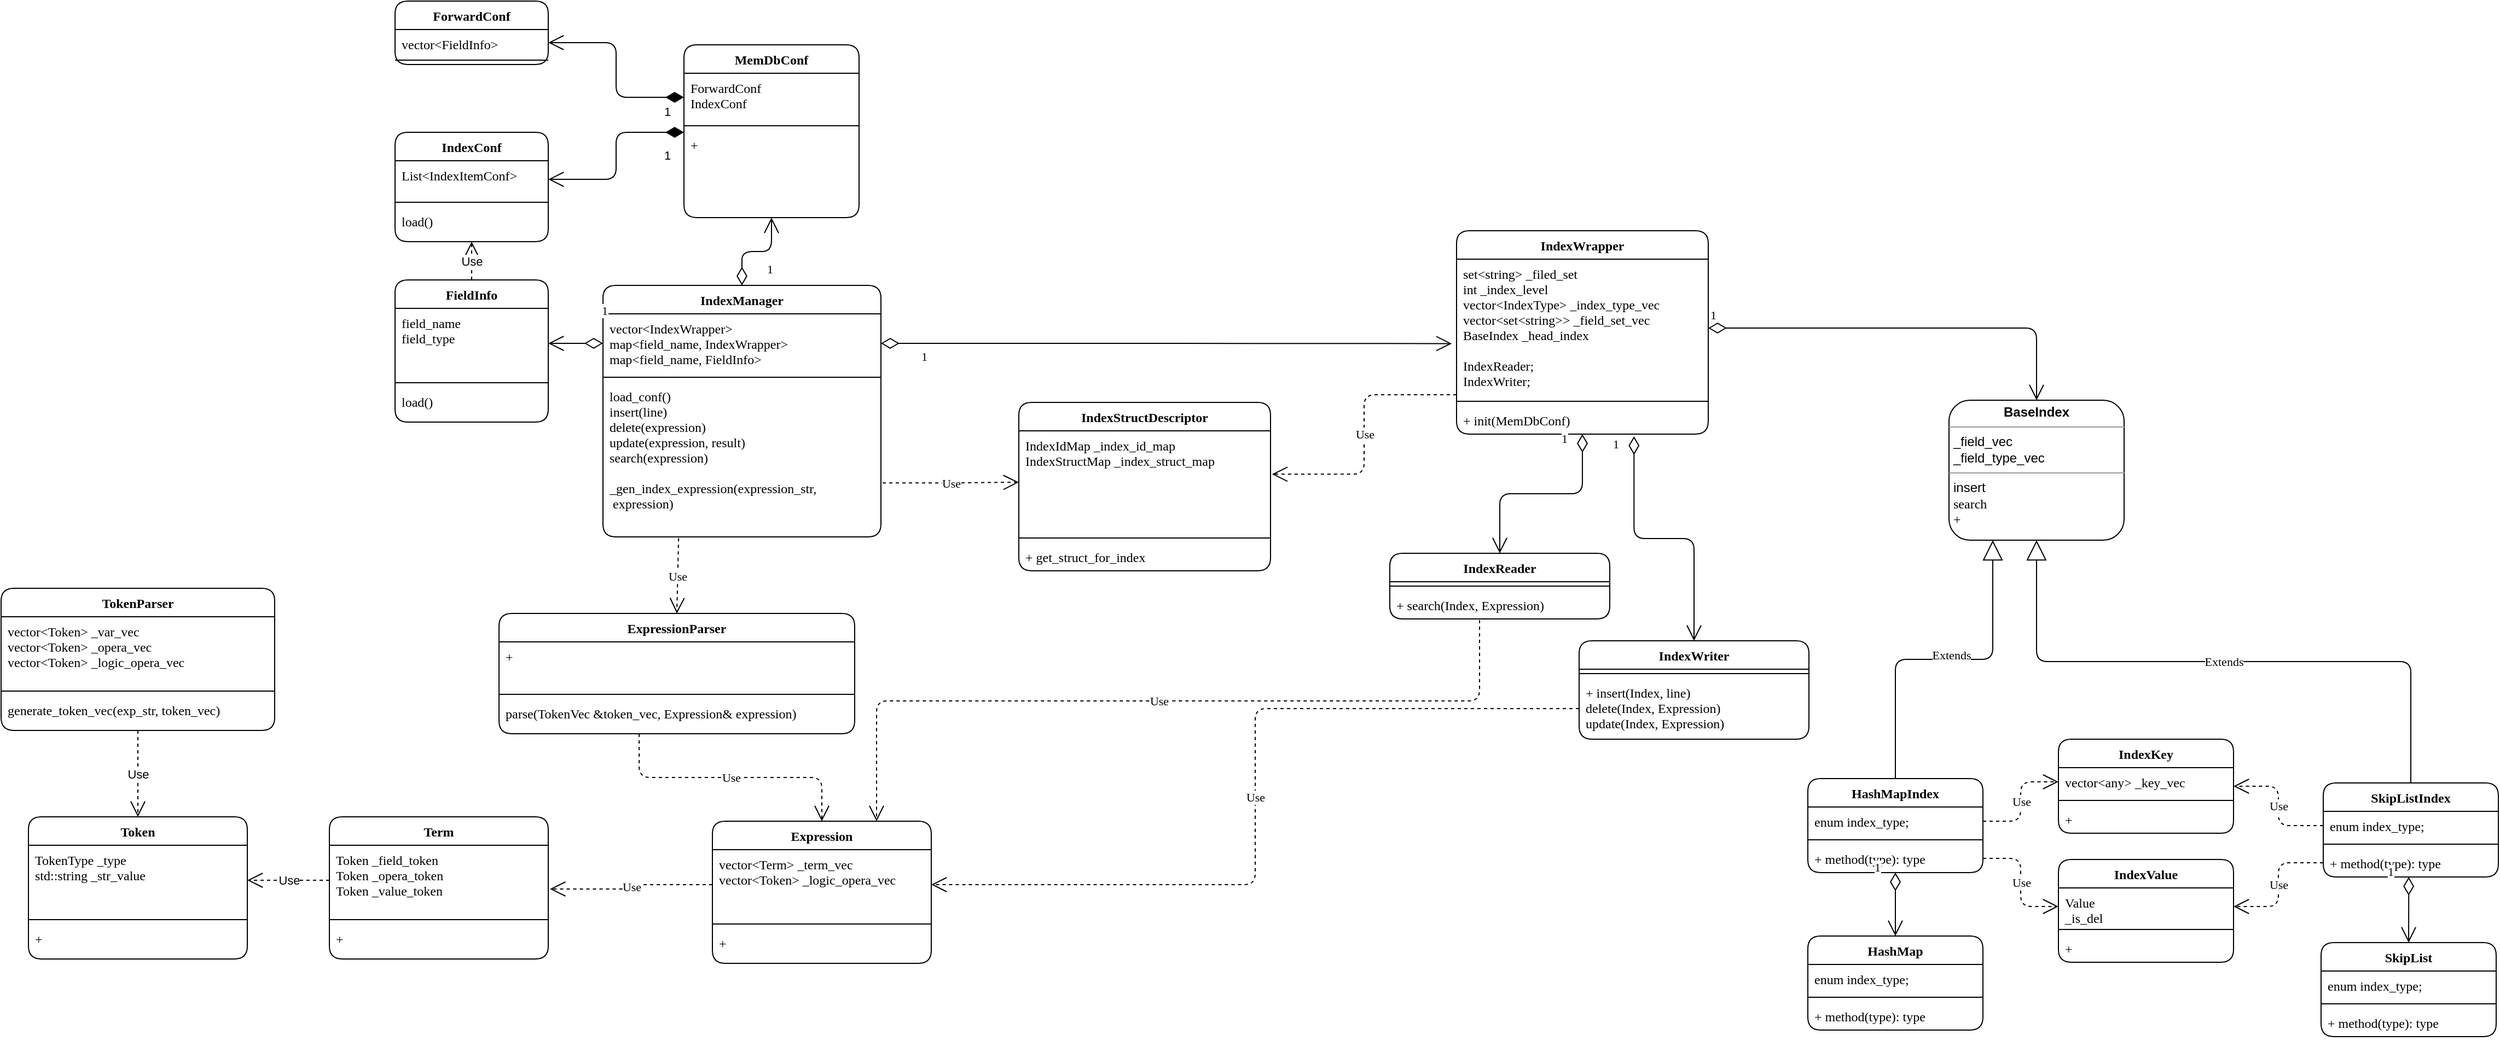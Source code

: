 <mxfile version="20.8.23" type="github">
  <diagram name="Page-1" id="c4acf3e9-155e-7222-9cf6-157b1a14988f">
    <mxGraphModel dx="2195" dy="1822" grid="1" gridSize="10" guides="1" tooltips="1" connect="1" arrows="1" fold="1" page="1" pageScale="1" pageWidth="850" pageHeight="1100" background="none" math="0" shadow="0">
      <root>
        <mxCell id="0" />
        <mxCell id="1" parent="0" />
        <mxCell id="qrAak1ryVlNVm7ZH4c8O-1" value="IndexManager" style="swimlane;fontStyle=1;align=center;verticalAlign=top;childLayout=stackLayout;horizontal=1;startSize=26;horizontalStack=0;resizeParent=1;resizeParentMax=0;resizeLast=0;collapsible=1;marginBottom=0;fontFamily=Comic Sans MS;rounded=1;" parent="1" vertex="1">
          <mxGeometry x="100" y="250" width="254" height="230" as="geometry" />
        </mxCell>
        <mxCell id="qrAak1ryVlNVm7ZH4c8O-2" value="vector&lt;IndexWrapper&gt;&#xa;map&lt;field_name, IndexWrapper&gt;&#xa;map&lt;field_name, FieldInfo&gt;" style="text;strokeColor=none;fillColor=none;align=left;verticalAlign=top;spacingLeft=4;spacingRight=4;overflow=hidden;rotatable=0;points=[[0,0.5],[1,0.5]];portConstraint=eastwest;fontFamily=Comic Sans MS;rounded=1;" parent="qrAak1ryVlNVm7ZH4c8O-1" vertex="1">
          <mxGeometry y="26" width="254" height="54" as="geometry" />
        </mxCell>
        <mxCell id="qrAak1ryVlNVm7ZH4c8O-3" value="" style="line;strokeWidth=1;fillColor=none;align=left;verticalAlign=middle;spacingTop=-1;spacingLeft=3;spacingRight=3;rotatable=0;labelPosition=right;points=[];portConstraint=eastwest;strokeColor=inherit;fontFamily=Comic Sans MS;rounded=1;" parent="qrAak1ryVlNVm7ZH4c8O-1" vertex="1">
          <mxGeometry y="80" width="254" height="8" as="geometry" />
        </mxCell>
        <mxCell id="qrAak1ryVlNVm7ZH4c8O-4" value="load_conf()&#xa;insert(line)&#xa;delete(expression)&#xa;update(expression, result)&#xa;search(expression)&#xa;&#xa;_gen_index_expression(expression_str, &#xa; expression)" style="text;strokeColor=none;fillColor=none;align=left;verticalAlign=top;spacingLeft=4;spacingRight=4;overflow=hidden;rotatable=0;points=[[0,0.5],[1,0.5]];portConstraint=eastwest;fontFamily=Comic Sans MS;rounded=1;" parent="qrAak1ryVlNVm7ZH4c8O-1" vertex="1">
          <mxGeometry y="88" width="254" height="142" as="geometry" />
        </mxCell>
        <mxCell id="qrAak1ryVlNVm7ZH4c8O-6" value="IndexWrapper" style="swimlane;fontStyle=1;align=center;verticalAlign=top;childLayout=stackLayout;horizontal=1;startSize=26;horizontalStack=0;resizeParent=1;resizeParentMax=0;resizeLast=0;collapsible=1;marginBottom=0;fontFamily=Comic Sans MS;rounded=1;" parent="1" vertex="1">
          <mxGeometry x="880" y="200" width="230" height="186" as="geometry">
            <mxRectangle x="470" y="120" width="70" height="30" as="alternateBounds" />
          </mxGeometry>
        </mxCell>
        <mxCell id="qrAak1ryVlNVm7ZH4c8O-7" value="set&lt;string&gt; _filed_set&#xa;int _index_level&#xa;vector&lt;IndexType&gt; _index_type_vec&#xa;vector&lt;set&lt;string&gt;&gt; _field_set_vec&#xa;BaseIndex _head_index&#xa;&#xa;IndexReader;&#xa;IndexWriter;" style="text;strokeColor=none;fillColor=none;align=left;verticalAlign=top;spacingLeft=4;spacingRight=4;overflow=hidden;rotatable=0;points=[[0,0.5],[1,0.5]];portConstraint=eastwest;fontFamily=Comic Sans MS;rounded=1;" parent="qrAak1ryVlNVm7ZH4c8O-6" vertex="1">
          <mxGeometry y="26" width="230" height="126" as="geometry" />
        </mxCell>
        <mxCell id="qrAak1ryVlNVm7ZH4c8O-8" value="" style="line;strokeWidth=1;fillColor=none;align=left;verticalAlign=middle;spacingTop=-1;spacingLeft=3;spacingRight=3;rotatable=0;labelPosition=right;points=[];portConstraint=eastwest;strokeColor=inherit;fontFamily=Comic Sans MS;rounded=1;" parent="qrAak1ryVlNVm7ZH4c8O-6" vertex="1">
          <mxGeometry y="152" width="230" height="8" as="geometry" />
        </mxCell>
        <mxCell id="qrAak1ryVlNVm7ZH4c8O-9" value="+ init(MemDbConf)" style="text;strokeColor=none;fillColor=none;align=left;verticalAlign=top;spacingLeft=4;spacingRight=4;overflow=hidden;rotatable=0;points=[[0,0.5],[1,0.5]];portConstraint=eastwest;fontFamily=Comic Sans MS;rounded=1;" parent="qrAak1ryVlNVm7ZH4c8O-6" vertex="1">
          <mxGeometry y="160" width="230" height="26" as="geometry" />
        </mxCell>
        <mxCell id="qrAak1ryVlNVm7ZH4c8O-10" value="1" style="endArrow=open;html=1;endSize=12;startArrow=diamondThin;startSize=14;startFill=0;edgeStyle=elbowEdgeStyle;align=left;verticalAlign=bottom;rounded=1;fontFamily=Comic Sans MS;exitX=0.5;exitY=0;exitDx=0;exitDy=0;elbow=vertical;" parent="1" source="qrAak1ryVlNVm7ZH4c8O-1" target="7CuqwactgT-sFkg9bI5Z-4" edge="1">
          <mxGeometry x="-0.867" y="-21" relative="1" as="geometry">
            <mxPoint x="260" y="230" as="sourcePoint" />
            <mxPoint x="240" y="191" as="targetPoint" />
            <mxPoint as="offset" />
          </mxGeometry>
        </mxCell>
        <mxCell id="qrAak1ryVlNVm7ZH4c8O-14" value="HashMapIndex" style="swimlane;fontStyle=1;align=center;verticalAlign=top;childLayout=stackLayout;horizontal=1;startSize=26;horizontalStack=0;resizeParent=1;resizeParentMax=0;resizeLast=0;collapsible=1;marginBottom=0;fontFamily=Comic Sans MS;rounded=1;" parent="1" vertex="1">
          <mxGeometry x="1201" y="701" width="160" height="86" as="geometry" />
        </mxCell>
        <mxCell id="qrAak1ryVlNVm7ZH4c8O-15" value="enum index_type;" style="text;strokeColor=none;fillColor=none;align=left;verticalAlign=top;spacingLeft=4;spacingRight=4;overflow=hidden;rotatable=0;points=[[0,0.5],[1,0.5]];portConstraint=eastwest;fontFamily=Comic Sans MS;rounded=1;" parent="qrAak1ryVlNVm7ZH4c8O-14" vertex="1">
          <mxGeometry y="26" width="160" height="26" as="geometry" />
        </mxCell>
        <mxCell id="qrAak1ryVlNVm7ZH4c8O-16" value="" style="line;strokeWidth=1;fillColor=none;align=left;verticalAlign=middle;spacingTop=-1;spacingLeft=3;spacingRight=3;rotatable=0;labelPosition=right;points=[];portConstraint=eastwest;strokeColor=inherit;fontFamily=Comic Sans MS;rounded=1;" parent="qrAak1ryVlNVm7ZH4c8O-14" vertex="1">
          <mxGeometry y="52" width="160" height="8" as="geometry" />
        </mxCell>
        <mxCell id="qrAak1ryVlNVm7ZH4c8O-17" value="+ method(type): type" style="text;strokeColor=none;fillColor=none;align=left;verticalAlign=top;spacingLeft=4;spacingRight=4;overflow=hidden;rotatable=0;points=[[0,0.5],[1,0.5]];portConstraint=eastwest;fontFamily=Comic Sans MS;rounded=1;" parent="qrAak1ryVlNVm7ZH4c8O-14" vertex="1">
          <mxGeometry y="60" width="160" height="26" as="geometry" />
        </mxCell>
        <mxCell id="qrAak1ryVlNVm7ZH4c8O-18" value="SkipListIndex" style="swimlane;fontStyle=1;align=center;verticalAlign=top;childLayout=stackLayout;horizontal=1;startSize=26;horizontalStack=0;resizeParent=1;resizeParentMax=0;resizeLast=0;collapsible=1;marginBottom=0;fontFamily=Comic Sans MS;rounded=1;" parent="1" vertex="1">
          <mxGeometry x="1672" y="705" width="160" height="86" as="geometry" />
        </mxCell>
        <mxCell id="qrAak1ryVlNVm7ZH4c8O-19" value="enum index_type;" style="text;strokeColor=none;fillColor=none;align=left;verticalAlign=top;spacingLeft=4;spacingRight=4;overflow=hidden;rotatable=0;points=[[0,0.5],[1,0.5]];portConstraint=eastwest;fontFamily=Comic Sans MS;rounded=1;" parent="qrAak1ryVlNVm7ZH4c8O-18" vertex="1">
          <mxGeometry y="26" width="160" height="26" as="geometry" />
        </mxCell>
        <mxCell id="qrAak1ryVlNVm7ZH4c8O-20" value="" style="line;strokeWidth=1;fillColor=none;align=left;verticalAlign=middle;spacingTop=-1;spacingLeft=3;spacingRight=3;rotatable=0;labelPosition=right;points=[];portConstraint=eastwest;strokeColor=inherit;fontFamily=Comic Sans MS;rounded=1;" parent="qrAak1ryVlNVm7ZH4c8O-18" vertex="1">
          <mxGeometry y="52" width="160" height="8" as="geometry" />
        </mxCell>
        <mxCell id="qrAak1ryVlNVm7ZH4c8O-21" value="+ method(type): type" style="text;strokeColor=none;fillColor=none;align=left;verticalAlign=top;spacingLeft=4;spacingRight=4;overflow=hidden;rotatable=0;points=[[0,0.5],[1,0.5]];portConstraint=eastwest;fontFamily=Comic Sans MS;rounded=1;" parent="qrAak1ryVlNVm7ZH4c8O-18" vertex="1">
          <mxGeometry y="60" width="160" height="26" as="geometry" />
        </mxCell>
        <mxCell id="qrAak1ryVlNVm7ZH4c8O-22" value="Extends" style="endArrow=block;endSize=16;endFill=0;html=1;rounded=1;fontFamily=Comic Sans MS;exitX=0.5;exitY=0;exitDx=0;exitDy=0;strokeColor=default;entryX=0.25;entryY=1;entryDx=0;entryDy=0;edgeStyle=elbowEdgeStyle;elbow=vertical;" parent="1" source="qrAak1ryVlNVm7ZH4c8O-14" target="qrAak1ryVlNVm7ZH4c8O-30" edge="1">
          <mxGeometry x="0.04" y="4" width="160" relative="1" as="geometry">
            <mxPoint x="1291" y="699" as="sourcePoint" />
            <mxPoint x="1323.54" y="593" as="targetPoint" />
            <mxPoint as="offset" />
          </mxGeometry>
        </mxCell>
        <mxCell id="qrAak1ryVlNVm7ZH4c8O-23" value="Extends" style="endArrow=block;endSize=16;endFill=0;html=1;rounded=1;fontFamily=Comic Sans MS;exitX=0.5;exitY=0;exitDx=0;exitDy=0;edgeStyle=elbowEdgeStyle;elbow=vertical;" parent="1" source="qrAak1ryVlNVm7ZH4c8O-18" target="qrAak1ryVlNVm7ZH4c8O-30" edge="1">
          <mxGeometry width="160" relative="1" as="geometry">
            <mxPoint x="1191" y="709" as="sourcePoint" />
            <mxPoint x="1361" y="609" as="targetPoint" />
          </mxGeometry>
        </mxCell>
        <mxCell id="qrAak1ryVlNVm7ZH4c8O-30" value="&lt;p style=&quot;margin:0px;margin-top:4px;text-align:center;&quot;&gt;&lt;b&gt;BaseIndex&lt;/b&gt;&lt;/p&gt;&lt;hr size=&quot;1&quot;&gt;&lt;p style=&quot;margin:0px;margin-left:4px;&quot;&gt;_field_vec&lt;/p&gt;&lt;p style=&quot;margin:0px;margin-left:4px;&quot;&gt;_field_type_vec&lt;/p&gt;&lt;hr size=&quot;1&quot;&gt;&lt;p style=&quot;margin:0px;margin-left:4px;&quot;&gt;insert&lt;br style=&quot;border-color: var(--border-color); padding: 0px; margin: 0px; font-family: &amp;quot;Comic Sans MS&amp;quot;;&quot;&gt;&lt;font face=&quot;Comic Sans MS&quot;&gt;search&lt;/font&gt;&lt;/p&gt;&lt;p style=&quot;margin:0px;margin-left:4px;&quot;&gt;&lt;font face=&quot;Comic Sans MS&quot;&gt;+&lt;/font&gt;&lt;/p&gt;" style="verticalAlign=top;align=left;overflow=fill;fontSize=12;fontFamily=Helvetica;html=1;rounded=1;" parent="1" vertex="1">
          <mxGeometry x="1330" y="355" width="160" height="128" as="geometry" />
        </mxCell>
        <mxCell id="qrAak1ryVlNVm7ZH4c8O-32" value="1" style="endArrow=open;html=1;endSize=12;startArrow=diamondThin;startSize=14;startFill=0;edgeStyle=orthogonalEdgeStyle;align=left;verticalAlign=bottom;rounded=1;strokeColor=default;fontFamily=Comic Sans MS;entryX=0.5;entryY=0;entryDx=0;entryDy=0;exitX=1;exitY=0.5;exitDx=0;exitDy=0;" parent="1" source="qrAak1ryVlNVm7ZH4c8O-7" target="qrAak1ryVlNVm7ZH4c8O-30" edge="1">
          <mxGeometry x="-1" y="3" relative="1" as="geometry">
            <mxPoint x="974" y="365" as="sourcePoint" />
            <mxPoint x="1286" y="288" as="targetPoint" />
          </mxGeometry>
        </mxCell>
        <mxCell id="qrAak1ryVlNVm7ZH4c8O-37" value="Use" style="endArrow=open;endSize=12;dashed=1;html=1;rounded=1;strokeColor=default;fontFamily=Comic Sans MS;exitX=0.272;exitY=1.008;exitDx=0;exitDy=0;exitPerimeter=0;entryX=0.5;entryY=0;entryDx=0;entryDy=0;" parent="1" source="qrAak1ryVlNVm7ZH4c8O-4" target="7CuqwactgT-sFkg9bI5Z-38" edge="1">
          <mxGeometry width="160" relative="1" as="geometry">
            <mxPoint x="254" y="400" as="sourcePoint" />
            <mxPoint x="252" y="499" as="targetPoint" />
          </mxGeometry>
        </mxCell>
        <mxCell id="qrAak1ryVlNVm7ZH4c8O-40" value="Use" style="endArrow=open;endSize=12;dashed=1;html=1;rounded=1;strokeColor=default;fontFamily=Comic Sans MS;entryX=0.5;entryY=0;entryDx=0;entryDy=0;edgeStyle=elbowEdgeStyle;exitX=0.394;exitY=1;exitDx=0;exitDy=0;exitPerimeter=0;elbow=vertical;" parent="1" source="7CuqwactgT-sFkg9bI5Z-41" target="2lpuwBWSwxphZOeOkGQh-22" edge="1">
          <mxGeometry width="160" relative="1" as="geometry">
            <mxPoint x="127" y="660" as="sourcePoint" />
            <mxPoint x="270" y="788" as="targetPoint" />
            <mxPoint as="offset" />
          </mxGeometry>
        </mxCell>
        <mxCell id="qrAak1ryVlNVm7ZH4c8O-41" value="IndexReader" style="swimlane;fontStyle=1;align=center;verticalAlign=top;childLayout=stackLayout;horizontal=1;startSize=26;horizontalStack=0;resizeParent=1;resizeParentMax=0;resizeLast=0;collapsible=1;marginBottom=0;fontFamily=Comic Sans MS;rounded=1;" parent="1" vertex="1">
          <mxGeometry x="819" y="495" width="201" height="60" as="geometry">
            <mxRectangle x="470" y="120" width="70" height="30" as="alternateBounds" />
          </mxGeometry>
        </mxCell>
        <mxCell id="qrAak1ryVlNVm7ZH4c8O-43" value="" style="line;strokeWidth=1;fillColor=none;align=left;verticalAlign=middle;spacingTop=-1;spacingLeft=3;spacingRight=3;rotatable=0;labelPosition=right;points=[];portConstraint=eastwest;strokeColor=inherit;fontFamily=Comic Sans MS;rounded=1;" parent="qrAak1ryVlNVm7ZH4c8O-41" vertex="1">
          <mxGeometry y="26" width="201" height="8" as="geometry" />
        </mxCell>
        <mxCell id="qrAak1ryVlNVm7ZH4c8O-44" value="+ search(Index, Expression)" style="text;strokeColor=none;fillColor=none;align=left;verticalAlign=top;spacingLeft=4;spacingRight=4;overflow=hidden;rotatable=0;points=[[0,0.5],[1,0.5]];portConstraint=eastwest;fontFamily=Comic Sans MS;rounded=1;" parent="qrAak1ryVlNVm7ZH4c8O-41" vertex="1">
          <mxGeometry y="34" width="201" height="26" as="geometry" />
        </mxCell>
        <mxCell id="qrAak1ryVlNVm7ZH4c8O-45" value="Use" style="endArrow=open;endSize=12;dashed=1;html=1;rounded=1;strokeColor=default;fontFamily=Comic Sans MS;exitX=0.408;exitY=1.038;exitDx=0;exitDy=0;entryX=0.75;entryY=0;entryDx=0;entryDy=0;edgeStyle=elbowEdgeStyle;elbow=vertical;exitPerimeter=0;" parent="1" source="qrAak1ryVlNVm7ZH4c8O-44" target="2lpuwBWSwxphZOeOkGQh-22" edge="1">
          <mxGeometry width="160" relative="1" as="geometry">
            <mxPoint x="260" y="504" as="sourcePoint" />
            <mxPoint x="355" y="730" as="targetPoint" />
            <Array as="points">
              <mxPoint x="380" y="630" />
            </Array>
          </mxGeometry>
        </mxCell>
        <mxCell id="qrAak1ryVlNVm7ZH4c8O-46" value="IndexWriter" style="swimlane;fontStyle=1;align=center;verticalAlign=top;childLayout=stackLayout;horizontal=1;startSize=26;horizontalStack=0;resizeParent=1;resizeParentMax=0;resizeLast=0;collapsible=1;marginBottom=0;fontFamily=Comic Sans MS;rounded=1;" parent="1" vertex="1">
          <mxGeometry x="992" y="575" width="210" height="90" as="geometry">
            <mxRectangle x="470" y="120" width="70" height="30" as="alternateBounds" />
          </mxGeometry>
        </mxCell>
        <mxCell id="qrAak1ryVlNVm7ZH4c8O-47" value="" style="line;strokeWidth=1;fillColor=none;align=left;verticalAlign=middle;spacingTop=-1;spacingLeft=3;spacingRight=3;rotatable=0;labelPosition=right;points=[];portConstraint=eastwest;strokeColor=inherit;fontFamily=Comic Sans MS;rounded=1;" parent="qrAak1ryVlNVm7ZH4c8O-46" vertex="1">
          <mxGeometry y="26" width="210" height="8" as="geometry" />
        </mxCell>
        <mxCell id="qrAak1ryVlNVm7ZH4c8O-48" value="+ insert(Index, line)&#xa;delete(Index, Expression)&#xa;update(Index, Expression)" style="text;strokeColor=none;fillColor=none;align=left;verticalAlign=top;spacingLeft=4;spacingRight=4;overflow=hidden;rotatable=0;points=[[0,0.5],[1,0.5]];portConstraint=eastwest;fontFamily=Comic Sans MS;rounded=1;" parent="qrAak1ryVlNVm7ZH4c8O-46" vertex="1">
          <mxGeometry y="34" width="210" height="56" as="geometry" />
        </mxCell>
        <mxCell id="qrAak1ryVlNVm7ZH4c8O-49" value="Use" style="endArrow=open;endSize=12;dashed=1;html=1;rounded=1;strokeColor=default;fontFamily=Comic Sans MS;exitX=0;exitY=0.5;exitDx=0;exitDy=0;edgeStyle=elbowEdgeStyle;entryX=1;entryY=0.5;entryDx=0;entryDy=0;" parent="1" source="qrAak1ryVlNVm7ZH4c8O-48" target="2lpuwBWSwxphZOeOkGQh-23" edge="1">
          <mxGeometry width="160" relative="1" as="geometry">
            <mxPoint x="844" y="552" as="sourcePoint" />
            <mxPoint x="810" y="783" as="targetPoint" />
          </mxGeometry>
        </mxCell>
        <mxCell id="qrAak1ryVlNVm7ZH4c8O-50" value="1" style="endArrow=open;html=1;endSize=12;startArrow=diamondThin;startSize=14;startFill=0;edgeStyle=elbowEdgeStyle;align=left;verticalAlign=bottom;rounded=1;entryX=0.5;entryY=0;entryDx=0;entryDy=0;fontFamily=Comic Sans MS;jumpSize=6;elbow=vertical;" parent="1" source="qrAak1ryVlNVm7ZH4c8O-9" target="qrAak1ryVlNVm7ZH4c8O-41" edge="1">
          <mxGeometry x="-0.867" y="-21" relative="1" as="geometry">
            <mxPoint x="934" y="355" as="sourcePoint" />
            <mxPoint x="904" y="298" as="targetPoint" />
            <mxPoint as="offset" />
          </mxGeometry>
        </mxCell>
        <mxCell id="qrAak1ryVlNVm7ZH4c8O-51" value="1" style="endArrow=open;html=1;endSize=12;startArrow=diamondThin;startSize=14;startFill=0;edgeStyle=elbowEdgeStyle;align=left;verticalAlign=bottom;rounded=1;entryX=0.5;entryY=0;entryDx=0;entryDy=0;fontFamily=Comic Sans MS;jumpSize=6;elbow=vertical;exitX=0.705;exitY=1.077;exitDx=0;exitDy=0;exitPerimeter=0;" parent="1" source="qrAak1ryVlNVm7ZH4c8O-9" target="qrAak1ryVlNVm7ZH4c8O-46" edge="1">
          <mxGeometry x="-0.867" y="-21" relative="1" as="geometry">
            <mxPoint x="974" y="365" as="sourcePoint" />
            <mxPoint x="944" y="512" as="targetPoint" />
            <mxPoint as="offset" />
          </mxGeometry>
        </mxCell>
        <mxCell id="7CuqwactgT-sFkg9bI5Z-1" value="MemDbConf" style="swimlane;fontStyle=1;align=center;verticalAlign=top;childLayout=stackLayout;horizontal=1;startSize=26;horizontalStack=0;resizeParent=1;resizeParentMax=0;resizeLast=0;collapsible=1;marginBottom=0;fontFamily=Comic Sans MS;rounded=1;" parent="1" vertex="1">
          <mxGeometry x="174" y="30" width="160" height="158" as="geometry" />
        </mxCell>
        <mxCell id="7CuqwactgT-sFkg9bI5Z-2" value="ForwardConf&#xa;IndexConf" style="text;strokeColor=none;fillColor=none;align=left;verticalAlign=top;spacingLeft=4;spacingRight=4;overflow=hidden;rotatable=0;points=[[0,0.5],[1,0.5]];portConstraint=eastwest;fontFamily=Comic Sans MS;rounded=1;" parent="7CuqwactgT-sFkg9bI5Z-1" vertex="1">
          <mxGeometry y="26" width="160" height="44" as="geometry" />
        </mxCell>
        <mxCell id="7CuqwactgT-sFkg9bI5Z-3" value="" style="line;strokeWidth=1;fillColor=none;align=left;verticalAlign=middle;spacingTop=-1;spacingLeft=3;spacingRight=3;rotatable=0;labelPosition=right;points=[];portConstraint=eastwest;strokeColor=inherit;fontFamily=Comic Sans MS;rounded=1;" parent="7CuqwactgT-sFkg9bI5Z-1" vertex="1">
          <mxGeometry y="70" width="160" height="8" as="geometry" />
        </mxCell>
        <mxCell id="7CuqwactgT-sFkg9bI5Z-4" value="+" style="text;strokeColor=none;fillColor=none;align=left;verticalAlign=top;spacingLeft=4;spacingRight=4;overflow=hidden;rotatable=0;points=[[0,0.5],[1,0.5]];portConstraint=eastwest;fontFamily=Comic Sans MS;rounded=1;" parent="7CuqwactgT-sFkg9bI5Z-1" vertex="1">
          <mxGeometry y="78" width="160" height="80" as="geometry" />
        </mxCell>
        <mxCell id="7CuqwactgT-sFkg9bI5Z-5" value="ForwardConf" style="swimlane;fontStyle=1;align=center;verticalAlign=top;childLayout=stackLayout;horizontal=1;startSize=26;horizontalStack=0;resizeParent=1;resizeParentMax=0;resizeLast=0;collapsible=1;marginBottom=0;fontFamily=Comic Sans MS;rounded=1;" parent="1" vertex="1">
          <mxGeometry x="-90" y="-10" width="140" height="58" as="geometry" />
        </mxCell>
        <mxCell id="7CuqwactgT-sFkg9bI5Z-6" value="vector&lt;FieldInfo&gt;" style="text;strokeColor=none;fillColor=none;align=left;verticalAlign=top;spacingLeft=4;spacingRight=4;overflow=hidden;rotatable=0;points=[[0,0.5],[1,0.5]];portConstraint=eastwest;fontFamily=Comic Sans MS;rounded=1;" parent="7CuqwactgT-sFkg9bI5Z-5" vertex="1">
          <mxGeometry y="26" width="140" height="24" as="geometry" />
        </mxCell>
        <mxCell id="7CuqwactgT-sFkg9bI5Z-7" value="" style="line;strokeWidth=1;fillColor=none;align=left;verticalAlign=middle;spacingTop=-1;spacingLeft=3;spacingRight=3;rotatable=0;labelPosition=right;points=[];portConstraint=eastwest;strokeColor=inherit;fontFamily=Comic Sans MS;rounded=1;" parent="7CuqwactgT-sFkg9bI5Z-5" vertex="1">
          <mxGeometry y="50" width="140" height="8" as="geometry" />
        </mxCell>
        <mxCell id="7CuqwactgT-sFkg9bI5Z-21" value="IndexConf" style="swimlane;fontStyle=1;align=center;verticalAlign=top;childLayout=stackLayout;horizontal=1;startSize=26;horizontalStack=0;resizeParent=1;resizeParentMax=0;resizeLast=0;collapsible=1;marginBottom=0;fontFamily=Comic Sans MS;rounded=1;" parent="1" vertex="1">
          <mxGeometry x="-90" y="110" width="140" height="100" as="geometry" />
        </mxCell>
        <mxCell id="7CuqwactgT-sFkg9bI5Z-22" value="List&lt;IndexItemConf&gt;" style="text;strokeColor=none;fillColor=none;align=left;verticalAlign=top;spacingLeft=4;spacingRight=4;overflow=hidden;rotatable=0;points=[[0,0.5],[1,0.5]];portConstraint=eastwest;fontFamily=Comic Sans MS;rounded=1;" parent="7CuqwactgT-sFkg9bI5Z-21" vertex="1">
          <mxGeometry y="26" width="140" height="34" as="geometry" />
        </mxCell>
        <mxCell id="7CuqwactgT-sFkg9bI5Z-23" value="" style="line;strokeWidth=1;fillColor=none;align=left;verticalAlign=middle;spacingTop=-1;spacingLeft=3;spacingRight=3;rotatable=0;labelPosition=right;points=[];portConstraint=eastwest;strokeColor=inherit;fontFamily=Comic Sans MS;rounded=1;" parent="7CuqwactgT-sFkg9bI5Z-21" vertex="1">
          <mxGeometry y="60" width="140" height="8" as="geometry" />
        </mxCell>
        <mxCell id="7CuqwactgT-sFkg9bI5Z-24" value="load()" style="text;strokeColor=none;fillColor=none;align=left;verticalAlign=top;spacingLeft=4;spacingRight=4;overflow=hidden;rotatable=0;points=[[0,0.5],[1,0.5]];portConstraint=eastwest;fontFamily=Comic Sans MS;rounded=1;" parent="7CuqwactgT-sFkg9bI5Z-21" vertex="1">
          <mxGeometry y="68" width="140" height="32" as="geometry" />
        </mxCell>
        <mxCell id="7CuqwactgT-sFkg9bI5Z-31" value="1" style="endArrow=open;html=1;endSize=12;startArrow=diamondThin;startSize=14;startFill=1;edgeStyle=orthogonalEdgeStyle;align=left;verticalAlign=bottom;rounded=1;exitX=0;exitY=0.5;exitDx=0;exitDy=0;entryX=1;entryY=0.5;entryDx=0;entryDy=0;" parent="1" source="7CuqwactgT-sFkg9bI5Z-2" target="7CuqwactgT-sFkg9bI5Z-6" edge="1">
          <mxGeometry x="-0.765" y="22" relative="1" as="geometry">
            <mxPoint x="-40" y="340" as="sourcePoint" />
            <mxPoint x="120" y="340" as="targetPoint" />
            <mxPoint as="offset" />
          </mxGeometry>
        </mxCell>
        <mxCell id="7CuqwactgT-sFkg9bI5Z-32" value="1" style="endArrow=open;html=1;endSize=12;startArrow=diamondThin;startSize=14;startFill=1;edgeStyle=orthogonalEdgeStyle;align=left;verticalAlign=bottom;rounded=1;exitX=0;exitY=0.025;exitDx=0;exitDy=0;entryX=1;entryY=0.5;entryDx=0;entryDy=0;exitPerimeter=0;" parent="1" source="7CuqwactgT-sFkg9bI5Z-4" target="7CuqwactgT-sFkg9bI5Z-22" edge="1">
          <mxGeometry x="-0.755" y="30" relative="1" as="geometry">
            <mxPoint x="180" y="88" as="sourcePoint" />
            <mxPoint x="60" y="68" as="targetPoint" />
            <mxPoint as="offset" />
          </mxGeometry>
        </mxCell>
        <mxCell id="7CuqwactgT-sFkg9bI5Z-33" value="1" style="endArrow=open;html=1;endSize=12;startArrow=diamondThin;startSize=14;startFill=0;edgeStyle=orthogonalEdgeStyle;align=left;verticalAlign=bottom;rounded=1;entryX=-0.019;entryY=0.613;entryDx=0;entryDy=0;fontFamily=Comic Sans MS;entryPerimeter=0;" parent="1" source="qrAak1ryVlNVm7ZH4c8O-2" target="qrAak1ryVlNVm7ZH4c8O-7" edge="1">
          <mxGeometry x="-0.867" y="-21" relative="1" as="geometry">
            <mxPoint x="344" y="313" as="sourcePoint" />
            <mxPoint x="484" y="313" as="targetPoint" />
            <mxPoint as="offset" />
          </mxGeometry>
        </mxCell>
        <mxCell id="7CuqwactgT-sFkg9bI5Z-34" value="FieldInfo" style="swimlane;fontStyle=1;align=center;verticalAlign=top;childLayout=stackLayout;horizontal=1;startSize=26;horizontalStack=0;resizeParent=1;resizeParentMax=0;resizeLast=0;collapsible=1;marginBottom=0;fontFamily=Comic Sans MS;rounded=1;" parent="1" vertex="1">
          <mxGeometry x="-90" y="245" width="140" height="130" as="geometry" />
        </mxCell>
        <mxCell id="7CuqwactgT-sFkg9bI5Z-35" value="field_name&#xa;field_type" style="text;strokeColor=none;fillColor=none;align=left;verticalAlign=top;spacingLeft=4;spacingRight=4;overflow=hidden;rotatable=0;points=[[0,0.5],[1,0.5]];portConstraint=eastwest;fontFamily=Comic Sans MS;rounded=1;" parent="7CuqwactgT-sFkg9bI5Z-34" vertex="1">
          <mxGeometry y="26" width="140" height="64" as="geometry" />
        </mxCell>
        <mxCell id="7CuqwactgT-sFkg9bI5Z-36" value="" style="line;strokeWidth=1;fillColor=none;align=left;verticalAlign=middle;spacingTop=-1;spacingLeft=3;spacingRight=3;rotatable=0;labelPosition=right;points=[];portConstraint=eastwest;strokeColor=inherit;fontFamily=Comic Sans MS;rounded=1;" parent="7CuqwactgT-sFkg9bI5Z-34" vertex="1">
          <mxGeometry y="90" width="140" height="8" as="geometry" />
        </mxCell>
        <mxCell id="7CuqwactgT-sFkg9bI5Z-37" value="load()" style="text;strokeColor=none;fillColor=none;align=left;verticalAlign=top;spacingLeft=4;spacingRight=4;overflow=hidden;rotatable=0;points=[[0,0.5],[1,0.5]];portConstraint=eastwest;fontFamily=Comic Sans MS;rounded=1;" parent="7CuqwactgT-sFkg9bI5Z-34" vertex="1">
          <mxGeometry y="98" width="140" height="32" as="geometry" />
        </mxCell>
        <mxCell id="7CuqwactgT-sFkg9bI5Z-38" value="ExpressionParser" style="swimlane;fontStyle=1;align=center;verticalAlign=top;childLayout=stackLayout;horizontal=1;startSize=26;horizontalStack=0;resizeParent=1;resizeParentMax=0;resizeLast=0;collapsible=1;marginBottom=0;fontFamily=Comic Sans MS;rounded=1;" parent="1" vertex="1">
          <mxGeometry x="5" y="550" width="325" height="110" as="geometry" />
        </mxCell>
        <mxCell id="7CuqwactgT-sFkg9bI5Z-39" value="+" style="text;strokeColor=none;fillColor=none;align=left;verticalAlign=top;spacingLeft=4;spacingRight=4;overflow=hidden;rotatable=0;points=[[0,0.5],[1,0.5]];portConstraint=eastwest;fontFamily=Comic Sans MS;rounded=1;" parent="7CuqwactgT-sFkg9bI5Z-38" vertex="1">
          <mxGeometry y="26" width="325" height="44" as="geometry" />
        </mxCell>
        <mxCell id="7CuqwactgT-sFkg9bI5Z-40" value="" style="line;strokeWidth=1;fillColor=none;align=left;verticalAlign=middle;spacingTop=-1;spacingLeft=3;spacingRight=3;rotatable=0;labelPosition=right;points=[];portConstraint=eastwest;strokeColor=inherit;fontFamily=Comic Sans MS;rounded=1;" parent="7CuqwactgT-sFkg9bI5Z-38" vertex="1">
          <mxGeometry y="70" width="325" height="8" as="geometry" />
        </mxCell>
        <mxCell id="7CuqwactgT-sFkg9bI5Z-41" value="parse(TokenVec &amp;token_vec, Expression&amp; expression)" style="text;strokeColor=none;fillColor=none;align=left;verticalAlign=top;spacingLeft=4;spacingRight=4;overflow=hidden;rotatable=0;points=[[0,0.5],[1,0.5]];portConstraint=eastwest;fontFamily=Comic Sans MS;rounded=1;" parent="7CuqwactgT-sFkg9bI5Z-38" vertex="1">
          <mxGeometry y="78" width="325" height="32" as="geometry" />
        </mxCell>
        <mxCell id="7CuqwactgT-sFkg9bI5Z-47" value="1" style="endArrow=open;html=1;endSize=12;startArrow=diamondThin;startSize=14;startFill=0;edgeStyle=elbowEdgeStyle;align=left;verticalAlign=bottom;rounded=1;fontFamily=Comic Sans MS;entryX=1;entryY=0.5;entryDx=0;entryDy=0;" parent="1" source="qrAak1ryVlNVm7ZH4c8O-2" target="7CuqwactgT-sFkg9bI5Z-35" edge="1">
          <mxGeometry x="-0.867" y="-21" relative="1" as="geometry">
            <mxPoint x="80" y="340" as="sourcePoint" />
            <mxPoint x="30" y="286" as="targetPoint" />
            <mxPoint as="offset" />
          </mxGeometry>
        </mxCell>
        <mxCell id="7CuqwactgT-sFkg9bI5Z-50" value="Use" style="endArrow=open;endSize=12;dashed=1;html=1;rounded=1;exitX=0.5;exitY=0;exitDx=0;exitDy=0;entryX=0.5;entryY=1;entryDx=0;entryDy=0;entryPerimeter=0;" parent="1" source="7CuqwactgT-sFkg9bI5Z-34" target="7CuqwactgT-sFkg9bI5Z-24" edge="1">
          <mxGeometry width="160" relative="1" as="geometry">
            <mxPoint x="-260" y="470" as="sourcePoint" />
            <mxPoint x="-100" y="470" as="targetPoint" />
          </mxGeometry>
        </mxCell>
        <mxCell id="2lpuwBWSwxphZOeOkGQh-1" value="HashMap" style="swimlane;fontStyle=1;align=center;verticalAlign=top;childLayout=stackLayout;horizontal=1;startSize=26;horizontalStack=0;resizeParent=1;resizeParentMax=0;resizeLast=0;collapsible=1;marginBottom=0;fontFamily=Comic Sans MS;rounded=1;" parent="1" vertex="1">
          <mxGeometry x="1201" y="845" width="160" height="86" as="geometry" />
        </mxCell>
        <mxCell id="2lpuwBWSwxphZOeOkGQh-2" value="enum index_type;" style="text;strokeColor=none;fillColor=none;align=left;verticalAlign=top;spacingLeft=4;spacingRight=4;overflow=hidden;rotatable=0;points=[[0,0.5],[1,0.5]];portConstraint=eastwest;fontFamily=Comic Sans MS;rounded=1;" parent="2lpuwBWSwxphZOeOkGQh-1" vertex="1">
          <mxGeometry y="26" width="160" height="26" as="geometry" />
        </mxCell>
        <mxCell id="2lpuwBWSwxphZOeOkGQh-3" value="" style="line;strokeWidth=1;fillColor=none;align=left;verticalAlign=middle;spacingTop=-1;spacingLeft=3;spacingRight=3;rotatable=0;labelPosition=right;points=[];portConstraint=eastwest;strokeColor=inherit;fontFamily=Comic Sans MS;rounded=1;" parent="2lpuwBWSwxphZOeOkGQh-1" vertex="1">
          <mxGeometry y="52" width="160" height="8" as="geometry" />
        </mxCell>
        <mxCell id="2lpuwBWSwxphZOeOkGQh-4" value="+ method(type): type" style="text;strokeColor=none;fillColor=none;align=left;verticalAlign=top;spacingLeft=4;spacingRight=4;overflow=hidden;rotatable=0;points=[[0,0.5],[1,0.5]];portConstraint=eastwest;fontFamily=Comic Sans MS;rounded=1;" parent="2lpuwBWSwxphZOeOkGQh-1" vertex="1">
          <mxGeometry y="60" width="160" height="26" as="geometry" />
        </mxCell>
        <mxCell id="2lpuwBWSwxphZOeOkGQh-5" value="SkipList" style="swimlane;fontStyle=1;align=center;verticalAlign=top;childLayout=stackLayout;horizontal=1;startSize=26;horizontalStack=0;resizeParent=1;resizeParentMax=0;resizeLast=0;collapsible=1;marginBottom=0;fontFamily=Comic Sans MS;rounded=1;" parent="1" vertex="1">
          <mxGeometry x="1670" y="851" width="160" height="86" as="geometry" />
        </mxCell>
        <mxCell id="2lpuwBWSwxphZOeOkGQh-6" value="enum index_type;" style="text;strokeColor=none;fillColor=none;align=left;verticalAlign=top;spacingLeft=4;spacingRight=4;overflow=hidden;rotatable=0;points=[[0,0.5],[1,0.5]];portConstraint=eastwest;fontFamily=Comic Sans MS;rounded=1;" parent="2lpuwBWSwxphZOeOkGQh-5" vertex="1">
          <mxGeometry y="26" width="160" height="26" as="geometry" />
        </mxCell>
        <mxCell id="2lpuwBWSwxphZOeOkGQh-7" value="" style="line;strokeWidth=1;fillColor=none;align=left;verticalAlign=middle;spacingTop=-1;spacingLeft=3;spacingRight=3;rotatable=0;labelPosition=right;points=[];portConstraint=eastwest;strokeColor=inherit;fontFamily=Comic Sans MS;rounded=1;" parent="2lpuwBWSwxphZOeOkGQh-5" vertex="1">
          <mxGeometry y="52" width="160" height="8" as="geometry" />
        </mxCell>
        <mxCell id="2lpuwBWSwxphZOeOkGQh-8" value="+ method(type): type" style="text;strokeColor=none;fillColor=none;align=left;verticalAlign=top;spacingLeft=4;spacingRight=4;overflow=hidden;rotatable=0;points=[[0,0.5],[1,0.5]];portConstraint=eastwest;fontFamily=Comic Sans MS;rounded=1;" parent="2lpuwBWSwxphZOeOkGQh-5" vertex="1">
          <mxGeometry y="60" width="160" height="26" as="geometry" />
        </mxCell>
        <mxCell id="2lpuwBWSwxphZOeOkGQh-9" value="1" style="endArrow=open;html=1;endSize=12;startArrow=diamondThin;startSize=14;startFill=0;edgeStyle=elbowEdgeStyle;align=left;verticalAlign=bottom;rounded=1;fontFamily=Comic Sans MS;jumpSize=6;elbow=vertical;" parent="1" source="qrAak1ryVlNVm7ZH4c8O-17" edge="1">
          <mxGeometry x="-0.867" y="-21" relative="1" as="geometry">
            <mxPoint x="1160" y="845" as="sourcePoint" />
            <mxPoint x="1281" y="845" as="targetPoint" />
            <mxPoint as="offset" />
          </mxGeometry>
        </mxCell>
        <mxCell id="2lpuwBWSwxphZOeOkGQh-10" value="1" style="endArrow=open;html=1;endSize=12;startArrow=diamondThin;startSize=14;startFill=0;edgeStyle=elbowEdgeStyle;align=left;verticalAlign=bottom;rounded=1;fontFamily=Comic Sans MS;jumpSize=6;elbow=vertical;exitX=0.488;exitY=1;exitDx=0;exitDy=0;exitPerimeter=0;entryX=0.5;entryY=0;entryDx=0;entryDy=0;" parent="1" source="qrAak1ryVlNVm7ZH4c8O-21" target="2lpuwBWSwxphZOeOkGQh-5" edge="1">
          <mxGeometry x="-0.867" y="-21" relative="1" as="geometry">
            <mxPoint x="1562" y="801" as="sourcePoint" />
            <mxPoint x="1562" y="861" as="targetPoint" />
            <mxPoint as="offset" />
          </mxGeometry>
        </mxCell>
        <mxCell id="2lpuwBWSwxphZOeOkGQh-22" value="Expression" style="swimlane;fontStyle=1;align=center;verticalAlign=top;childLayout=stackLayout;horizontal=1;startSize=26;horizontalStack=0;resizeParent=1;resizeParentMax=0;resizeLast=0;collapsible=1;marginBottom=0;fontFamily=Comic Sans MS;rounded=1;" parent="1" vertex="1">
          <mxGeometry x="200" y="740" width="200" height="130" as="geometry" />
        </mxCell>
        <mxCell id="2lpuwBWSwxphZOeOkGQh-23" value="vector&lt;Term&gt; _term_vec&#xa;vector&lt;Token&gt; _logic_opera_vec" style="text;strokeColor=none;fillColor=none;align=left;verticalAlign=top;spacingLeft=4;spacingRight=4;overflow=hidden;rotatable=0;points=[[0,0.5],[1,0.5]];portConstraint=eastwest;fontFamily=Comic Sans MS;rounded=1;" parent="2lpuwBWSwxphZOeOkGQh-22" vertex="1">
          <mxGeometry y="26" width="200" height="64" as="geometry" />
        </mxCell>
        <mxCell id="2lpuwBWSwxphZOeOkGQh-24" value="" style="line;strokeWidth=1;fillColor=none;align=left;verticalAlign=middle;spacingTop=-1;spacingLeft=3;spacingRight=3;rotatable=0;labelPosition=right;points=[];portConstraint=eastwest;strokeColor=inherit;fontFamily=Comic Sans MS;rounded=1;" parent="2lpuwBWSwxphZOeOkGQh-22" vertex="1">
          <mxGeometry y="90" width="200" height="8" as="geometry" />
        </mxCell>
        <mxCell id="2lpuwBWSwxphZOeOkGQh-25" value="+" style="text;strokeColor=none;fillColor=none;align=left;verticalAlign=top;spacingLeft=4;spacingRight=4;overflow=hidden;rotatable=0;points=[[0,0.5],[1,0.5]];portConstraint=eastwest;fontFamily=Comic Sans MS;rounded=1;" parent="2lpuwBWSwxphZOeOkGQh-22" vertex="1">
          <mxGeometry y="98" width="200" height="32" as="geometry" />
        </mxCell>
        <mxCell id="2lpuwBWSwxphZOeOkGQh-27" value="Token" style="swimlane;fontStyle=1;align=center;verticalAlign=top;childLayout=stackLayout;horizontal=1;startSize=26;horizontalStack=0;resizeParent=1;resizeParentMax=0;resizeLast=0;collapsible=1;marginBottom=0;fontFamily=Comic Sans MS;rounded=1;" parent="1" vertex="1">
          <mxGeometry x="-425" y="736" width="200" height="130" as="geometry" />
        </mxCell>
        <mxCell id="2lpuwBWSwxphZOeOkGQh-28" value="TokenType _type&#xa;std::string _str_value&#xa;" style="text;strokeColor=none;fillColor=none;align=left;verticalAlign=top;spacingLeft=4;spacingRight=4;overflow=hidden;rotatable=0;points=[[0,0.5],[1,0.5]];portConstraint=eastwest;fontFamily=Comic Sans MS;rounded=1;" parent="2lpuwBWSwxphZOeOkGQh-27" vertex="1">
          <mxGeometry y="26" width="200" height="64" as="geometry" />
        </mxCell>
        <mxCell id="2lpuwBWSwxphZOeOkGQh-29" value="" style="line;strokeWidth=1;fillColor=none;align=left;verticalAlign=middle;spacingTop=-1;spacingLeft=3;spacingRight=3;rotatable=0;labelPosition=right;points=[];portConstraint=eastwest;strokeColor=inherit;fontFamily=Comic Sans MS;rounded=1;" parent="2lpuwBWSwxphZOeOkGQh-27" vertex="1">
          <mxGeometry y="90" width="200" height="8" as="geometry" />
        </mxCell>
        <mxCell id="2lpuwBWSwxphZOeOkGQh-30" value="+" style="text;strokeColor=none;fillColor=none;align=left;verticalAlign=top;spacingLeft=4;spacingRight=4;overflow=hidden;rotatable=0;points=[[0,0.5],[1,0.5]];portConstraint=eastwest;fontFamily=Comic Sans MS;rounded=1;" parent="2lpuwBWSwxphZOeOkGQh-27" vertex="1">
          <mxGeometry y="98" width="200" height="32" as="geometry" />
        </mxCell>
        <mxCell id="2lpuwBWSwxphZOeOkGQh-31" value="TokenParser" style="swimlane;fontStyle=1;align=center;verticalAlign=top;childLayout=stackLayout;horizontal=1;startSize=26;horizontalStack=0;resizeParent=1;resizeParentMax=0;resizeLast=0;collapsible=1;marginBottom=0;fontFamily=Comic Sans MS;rounded=1;" parent="1" vertex="1">
          <mxGeometry x="-450" y="527" width="250" height="130" as="geometry" />
        </mxCell>
        <mxCell id="2lpuwBWSwxphZOeOkGQh-32" value="vector&lt;Token&gt; _var_vec&#xa;vector&lt;Token&gt; _opera_vec&#xa;vector&lt;Token&gt; _logic_opera_vec" style="text;strokeColor=none;fillColor=none;align=left;verticalAlign=top;spacingLeft=4;spacingRight=4;overflow=hidden;rotatable=0;points=[[0,0.5],[1,0.5]];portConstraint=eastwest;fontFamily=Comic Sans MS;rounded=1;" parent="2lpuwBWSwxphZOeOkGQh-31" vertex="1">
          <mxGeometry y="26" width="250" height="64" as="geometry" />
        </mxCell>
        <mxCell id="2lpuwBWSwxphZOeOkGQh-33" value="" style="line;strokeWidth=1;fillColor=none;align=left;verticalAlign=middle;spacingTop=-1;spacingLeft=3;spacingRight=3;rotatable=0;labelPosition=right;points=[];portConstraint=eastwest;strokeColor=inherit;fontFamily=Comic Sans MS;rounded=1;" parent="2lpuwBWSwxphZOeOkGQh-31" vertex="1">
          <mxGeometry y="90" width="250" height="8" as="geometry" />
        </mxCell>
        <mxCell id="2lpuwBWSwxphZOeOkGQh-34" value="generate_token_vec(exp_str, token_vec)" style="text;strokeColor=none;fillColor=none;align=left;verticalAlign=top;spacingLeft=4;spacingRight=4;overflow=hidden;rotatable=0;points=[[0,0.5],[1,0.5]];portConstraint=eastwest;fontFamily=Comic Sans MS;rounded=1;" parent="2lpuwBWSwxphZOeOkGQh-31" vertex="1">
          <mxGeometry y="98" width="250" height="32" as="geometry" />
        </mxCell>
        <mxCell id="2lpuwBWSwxphZOeOkGQh-36" value="Use" style="endArrow=open;endSize=12;dashed=1;html=1;rounded=1;entryX=0.5;entryY=0;entryDx=0;entryDy=0;" parent="1" source="2lpuwBWSwxphZOeOkGQh-34" target="2lpuwBWSwxphZOeOkGQh-27" edge="1">
          <mxGeometry width="160" relative="1" as="geometry">
            <mxPoint x="-315" y="692" as="sourcePoint" />
            <mxPoint x="-370" y="695" as="targetPoint" />
          </mxGeometry>
        </mxCell>
        <mxCell id="2lpuwBWSwxphZOeOkGQh-37" value="IndexKey" style="swimlane;fontStyle=1;align=center;verticalAlign=top;childLayout=stackLayout;horizontal=1;startSize=26;horizontalStack=0;resizeParent=1;resizeParentMax=0;resizeLast=0;collapsible=1;marginBottom=0;fontFamily=Comic Sans MS;rounded=1;" parent="1" vertex="1">
          <mxGeometry x="1430" y="665" width="160" height="86" as="geometry" />
        </mxCell>
        <mxCell id="2lpuwBWSwxphZOeOkGQh-38" value="vector&lt;any&gt; _key_vec" style="text;strokeColor=none;fillColor=none;align=left;verticalAlign=top;spacingLeft=4;spacingRight=4;overflow=hidden;rotatable=0;points=[[0,0.5],[1,0.5]];portConstraint=eastwest;fontFamily=Comic Sans MS;rounded=1;" parent="2lpuwBWSwxphZOeOkGQh-37" vertex="1">
          <mxGeometry y="26" width="160" height="26" as="geometry" />
        </mxCell>
        <mxCell id="2lpuwBWSwxphZOeOkGQh-39" value="" style="line;strokeWidth=1;fillColor=none;align=left;verticalAlign=middle;spacingTop=-1;spacingLeft=3;spacingRight=3;rotatable=0;labelPosition=right;points=[];portConstraint=eastwest;strokeColor=inherit;fontFamily=Comic Sans MS;rounded=1;" parent="2lpuwBWSwxphZOeOkGQh-37" vertex="1">
          <mxGeometry y="52" width="160" height="8" as="geometry" />
        </mxCell>
        <mxCell id="2lpuwBWSwxphZOeOkGQh-40" value="+" style="text;strokeColor=none;fillColor=none;align=left;verticalAlign=top;spacingLeft=4;spacingRight=4;overflow=hidden;rotatable=0;points=[[0,0.5],[1,0.5]];portConstraint=eastwest;fontFamily=Comic Sans MS;rounded=1;" parent="2lpuwBWSwxphZOeOkGQh-37" vertex="1">
          <mxGeometry y="60" width="160" height="26" as="geometry" />
        </mxCell>
        <mxCell id="2lpuwBWSwxphZOeOkGQh-45" value="Use" style="endArrow=open;endSize=12;dashed=1;html=1;rounded=1;strokeColor=default;fontFamily=Comic Sans MS;edgeStyle=elbowEdgeStyle;exitX=1;exitY=0.5;exitDx=0;exitDy=0;entryX=0;entryY=0.5;entryDx=0;entryDy=0;" parent="1" source="qrAak1ryVlNVm7ZH4c8O-15" target="2lpuwBWSwxphZOeOkGQh-38" edge="1">
          <mxGeometry width="160" relative="1" as="geometry">
            <mxPoint x="1365" y="735" as="sourcePoint" />
            <mxPoint x="1430" y="735" as="targetPoint" />
          </mxGeometry>
        </mxCell>
        <mxCell id="2lpuwBWSwxphZOeOkGQh-46" value="Use" style="endArrow=open;endSize=12;dashed=1;html=1;rounded=1;strokeColor=default;fontFamily=Comic Sans MS;exitX=0;exitY=0.5;exitDx=0;exitDy=0;edgeStyle=elbowEdgeStyle;entryX=1;entryY=0.5;entryDx=0;entryDy=0;" parent="1" source="qrAak1ryVlNVm7ZH4c8O-19" target="2lpuwBWSwxphZOeOkGQh-37" edge="1">
          <mxGeometry width="160" relative="1" as="geometry">
            <mxPoint x="1620" y="845" as="sourcePoint" />
            <mxPoint x="1480" y="981" as="targetPoint" />
          </mxGeometry>
        </mxCell>
        <mxCell id="2lpuwBWSwxphZOeOkGQh-48" value="IndexValue" style="swimlane;fontStyle=1;align=center;verticalAlign=top;childLayout=stackLayout;horizontal=1;startSize=26;horizontalStack=0;resizeParent=1;resizeParentMax=0;resizeLast=0;collapsible=1;marginBottom=0;fontFamily=Comic Sans MS;rounded=1;" parent="1" vertex="1">
          <mxGeometry x="1430" y="775" width="160" height="94" as="geometry" />
        </mxCell>
        <mxCell id="2lpuwBWSwxphZOeOkGQh-49" value="Value&#xa;_is_del" style="text;strokeColor=none;fillColor=none;align=left;verticalAlign=top;spacingLeft=4;spacingRight=4;overflow=hidden;rotatable=0;points=[[0,0.5],[1,0.5]];portConstraint=eastwest;fontFamily=Comic Sans MS;rounded=1;" parent="2lpuwBWSwxphZOeOkGQh-48" vertex="1">
          <mxGeometry y="26" width="160" height="34" as="geometry" />
        </mxCell>
        <mxCell id="2lpuwBWSwxphZOeOkGQh-50" value="" style="line;strokeWidth=1;fillColor=none;align=left;verticalAlign=middle;spacingTop=-1;spacingLeft=3;spacingRight=3;rotatable=0;labelPosition=right;points=[];portConstraint=eastwest;strokeColor=inherit;fontFamily=Comic Sans MS;rounded=1;" parent="2lpuwBWSwxphZOeOkGQh-48" vertex="1">
          <mxGeometry y="60" width="160" height="8" as="geometry" />
        </mxCell>
        <mxCell id="2lpuwBWSwxphZOeOkGQh-51" value="+" style="text;strokeColor=none;fillColor=none;align=left;verticalAlign=top;spacingLeft=4;spacingRight=4;overflow=hidden;rotatable=0;points=[[0,0.5],[1,0.5]];portConstraint=eastwest;fontFamily=Comic Sans MS;rounded=1;" parent="2lpuwBWSwxphZOeOkGQh-48" vertex="1">
          <mxGeometry y="68" width="160" height="26" as="geometry" />
        </mxCell>
        <mxCell id="2lpuwBWSwxphZOeOkGQh-52" value="Use" style="endArrow=open;endSize=12;dashed=1;html=1;rounded=1;strokeColor=default;fontFamily=Comic Sans MS;edgeStyle=elbowEdgeStyle;exitX=1;exitY=0.5;exitDx=0;exitDy=0;entryX=0;entryY=0.5;entryDx=0;entryDy=0;" parent="1" source="qrAak1ryVlNVm7ZH4c8O-17" target="2lpuwBWSwxphZOeOkGQh-49" edge="1">
          <mxGeometry width="160" relative="1" as="geometry">
            <mxPoint x="1371" y="750" as="sourcePoint" />
            <mxPoint x="1440" y="714" as="targetPoint" />
          </mxGeometry>
        </mxCell>
        <mxCell id="2lpuwBWSwxphZOeOkGQh-54" value="Use" style="endArrow=open;endSize=12;dashed=1;html=1;rounded=1;strokeColor=default;fontFamily=Comic Sans MS;exitX=0;exitY=0.5;exitDx=0;exitDy=0;edgeStyle=elbowEdgeStyle;entryX=1;entryY=0.5;entryDx=0;entryDy=0;" parent="1" source="qrAak1ryVlNVm7ZH4c8O-21" target="2lpuwBWSwxphZOeOkGQh-49" edge="1">
          <mxGeometry width="160" relative="1" as="geometry">
            <mxPoint x="1682" y="754" as="sourcePoint" />
            <mxPoint x="1600" y="718" as="targetPoint" />
          </mxGeometry>
        </mxCell>
        <mxCell id="2lpuwBWSwxphZOeOkGQh-55" value="Term" style="swimlane;fontStyle=1;align=center;verticalAlign=top;childLayout=stackLayout;horizontal=1;startSize=26;horizontalStack=0;resizeParent=1;resizeParentMax=0;resizeLast=0;collapsible=1;marginBottom=0;fontFamily=Comic Sans MS;rounded=1;" parent="1" vertex="1">
          <mxGeometry x="-150" y="736" width="200" height="130" as="geometry" />
        </mxCell>
        <mxCell id="2lpuwBWSwxphZOeOkGQh-56" value="Token _field_token&#xa;Token _opera_token&#xa;Token _value_token" style="text;strokeColor=none;fillColor=none;align=left;verticalAlign=top;spacingLeft=4;spacingRight=4;overflow=hidden;rotatable=0;points=[[0,0.5],[1,0.5]];portConstraint=eastwest;fontFamily=Comic Sans MS;rounded=1;" parent="2lpuwBWSwxphZOeOkGQh-55" vertex="1">
          <mxGeometry y="26" width="200" height="64" as="geometry" />
        </mxCell>
        <mxCell id="2lpuwBWSwxphZOeOkGQh-57" value="" style="line;strokeWidth=1;fillColor=none;align=left;verticalAlign=middle;spacingTop=-1;spacingLeft=3;spacingRight=3;rotatable=0;labelPosition=right;points=[];portConstraint=eastwest;strokeColor=inherit;fontFamily=Comic Sans MS;rounded=1;" parent="2lpuwBWSwxphZOeOkGQh-55" vertex="1">
          <mxGeometry y="90" width="200" height="8" as="geometry" />
        </mxCell>
        <mxCell id="2lpuwBWSwxphZOeOkGQh-58" value="+" style="text;strokeColor=none;fillColor=none;align=left;verticalAlign=top;spacingLeft=4;spacingRight=4;overflow=hidden;rotatable=0;points=[[0,0.5],[1,0.5]];portConstraint=eastwest;fontFamily=Comic Sans MS;rounded=1;" parent="2lpuwBWSwxphZOeOkGQh-55" vertex="1">
          <mxGeometry y="98" width="200" height="32" as="geometry" />
        </mxCell>
        <mxCell id="2lpuwBWSwxphZOeOkGQh-59" value="Use" style="endArrow=open;endSize=12;dashed=1;html=1;rounded=1;exitX=0;exitY=0.5;exitDx=0;exitDy=0;entryX=1;entryY=0.5;entryDx=0;entryDy=0;" parent="1" source="2lpuwBWSwxphZOeOkGQh-56" target="2lpuwBWSwxphZOeOkGQh-28" edge="1">
          <mxGeometry width="160" relative="1" as="geometry">
            <mxPoint x="-115" y="915" as="sourcePoint" />
            <mxPoint x="-320" y="903" as="targetPoint" />
          </mxGeometry>
        </mxCell>
        <mxCell id="2lpuwBWSwxphZOeOkGQh-60" value="Use" style="endArrow=open;endSize=12;dashed=1;html=1;rounded=1;strokeColor=default;fontFamily=Comic Sans MS;exitX=0;exitY=0.5;exitDx=0;exitDy=0;entryX=1.008;entryY=0.625;entryDx=0;entryDy=0;entryPerimeter=0;edgeStyle=elbowEdgeStyle;" parent="1" source="2lpuwBWSwxphZOeOkGQh-23" target="2lpuwBWSwxphZOeOkGQh-56" edge="1">
          <mxGeometry width="160" relative="1" as="geometry">
            <mxPoint x="-162" y="610" as="sourcePoint" />
            <mxPoint x="50" y="800" as="targetPoint" />
            <mxPoint as="offset" />
          </mxGeometry>
        </mxCell>
        <mxCell id="WtH-WUSI_EDCqsSVwGOt-7" value="IndexStructDescriptor" style="swimlane;fontStyle=1;align=center;verticalAlign=top;childLayout=stackLayout;horizontal=1;startSize=26;horizontalStack=0;resizeParent=1;resizeParentMax=0;resizeLast=0;collapsible=1;marginBottom=0;fontFamily=Comic Sans MS;rounded=1;" vertex="1" parent="1">
          <mxGeometry x="480" y="357" width="230" height="154" as="geometry" />
        </mxCell>
        <mxCell id="WtH-WUSI_EDCqsSVwGOt-8" value="IndexIdMap _index_id_map&#xa;IndexStructMap _index_struct_map&#xa;&#xa;" style="text;strokeColor=none;fillColor=none;align=left;verticalAlign=top;spacingLeft=4;spacingRight=4;overflow=hidden;rotatable=0;points=[[0,0.5],[1,0.5]];portConstraint=eastwest;fontFamily=Comic Sans MS;rounded=1;" vertex="1" parent="WtH-WUSI_EDCqsSVwGOt-7">
          <mxGeometry y="26" width="230" height="94" as="geometry" />
        </mxCell>
        <mxCell id="WtH-WUSI_EDCqsSVwGOt-9" value="" style="line;strokeWidth=1;fillColor=none;align=left;verticalAlign=middle;spacingTop=-1;spacingLeft=3;spacingRight=3;rotatable=0;labelPosition=right;points=[];portConstraint=eastwest;strokeColor=inherit;fontFamily=Comic Sans MS;rounded=1;" vertex="1" parent="WtH-WUSI_EDCqsSVwGOt-7">
          <mxGeometry y="120" width="230" height="8" as="geometry" />
        </mxCell>
        <mxCell id="WtH-WUSI_EDCqsSVwGOt-10" value="+ get_struct_for_index" style="text;strokeColor=none;fillColor=none;align=left;verticalAlign=top;spacingLeft=4;spacingRight=4;overflow=hidden;rotatable=0;points=[[0,0.5],[1,0.5]];portConstraint=eastwest;fontFamily=Comic Sans MS;rounded=1;" vertex="1" parent="WtH-WUSI_EDCqsSVwGOt-7">
          <mxGeometry y="128" width="230" height="26" as="geometry" />
        </mxCell>
        <mxCell id="WtH-WUSI_EDCqsSVwGOt-11" value="Use" style="endArrow=open;endSize=12;dashed=1;html=1;rounded=1;strokeColor=default;fontFamily=Comic Sans MS;entryX=1.006;entryY=0.422;entryDx=0;entryDy=0;edgeStyle=elbowEdgeStyle;entryPerimeter=0;" edge="1" parent="1" target="WtH-WUSI_EDCqsSVwGOt-8">
          <mxGeometry width="160" relative="1" as="geometry">
            <mxPoint x="880" y="350" as="sourcePoint" />
            <mxPoint x="360" y="750" as="targetPoint" />
          </mxGeometry>
        </mxCell>
        <mxCell id="WtH-WUSI_EDCqsSVwGOt-12" value="Use" style="endArrow=open;endSize=12;dashed=1;html=1;rounded=1;strokeColor=default;fontFamily=Comic Sans MS;exitX=1.006;exitY=0.652;exitDx=0;exitDy=0;edgeStyle=elbowEdgeStyle;exitPerimeter=0;entryX=0;entryY=0.5;entryDx=0;entryDy=0;" edge="1" parent="1" source="qrAak1ryVlNVm7ZH4c8O-4" target="WtH-WUSI_EDCqsSVwGOt-8">
          <mxGeometry width="160" relative="1" as="geometry">
            <mxPoint x="462" y="448" as="sourcePoint" />
            <mxPoint x="410" y="410" as="targetPoint" />
          </mxGeometry>
        </mxCell>
      </root>
    </mxGraphModel>
  </diagram>
</mxfile>
